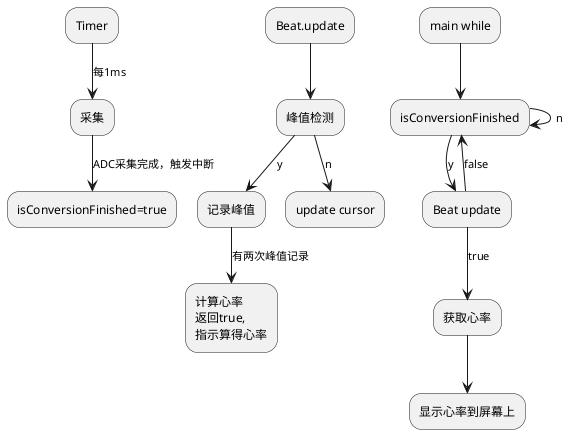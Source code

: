 @startuml design
"Timer"-->[每1ms]"采集"
-->[ADC采集完成，触发中断]"isConversionFinished=true"

"Beat.update"-->"峰值检测" as detect
-->[y]"记录峰值"
-->[有两次峰值记录]"计算心率\n返回true,\n指示算得心率"
detect-->[n]"update cursor"

"main while"-->"isConversionFinished"
-->[y]"Beat update"
"isConversionFinished"-->[n]"isConversionFinished"
"Beat update"-->[true]"获取心率"
-->"显示心率到屏幕上"
"Beat update"-->[false]"isConversionFinished"


@enduml